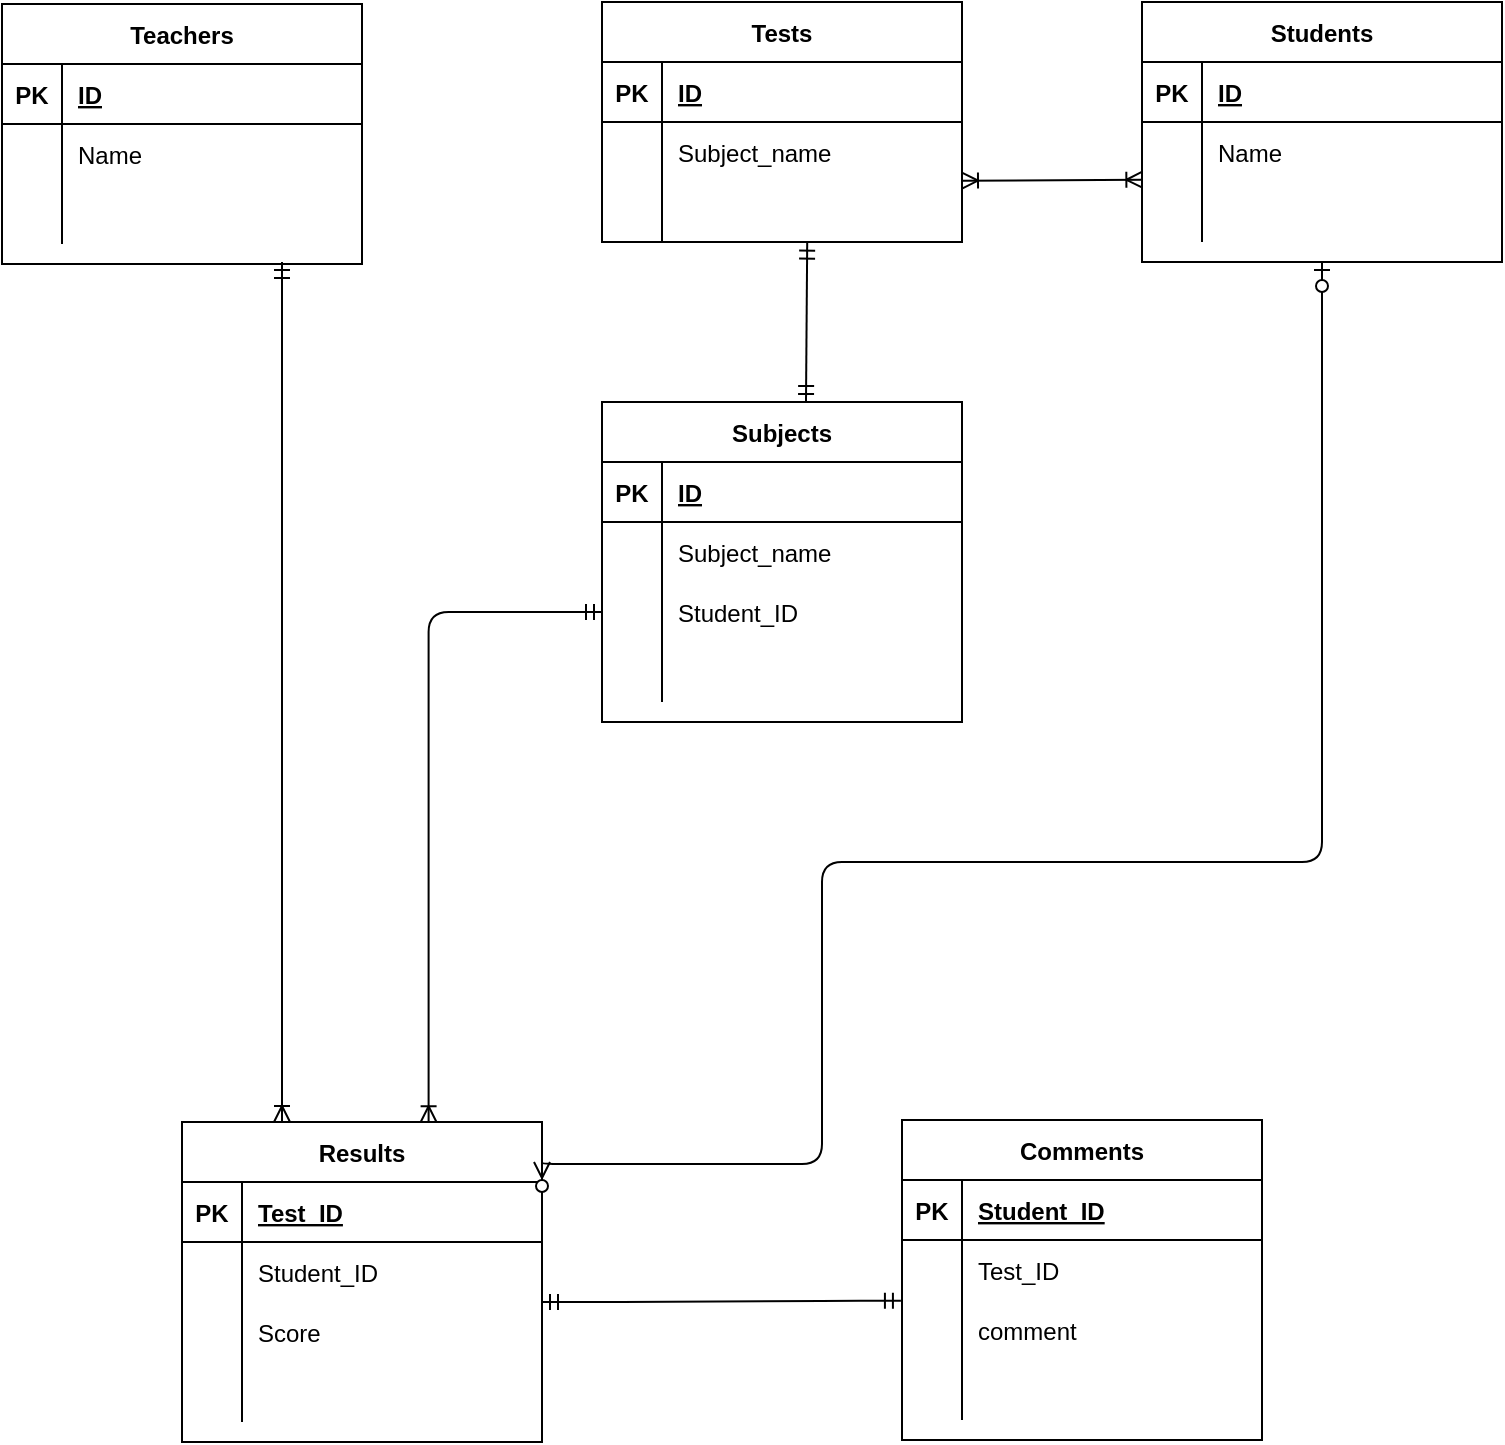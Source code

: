 <mxfile><diagram id="ZqOVsqryeAVrRi4Udezm" name="ページ1"><mxGraphModel dx="413" dy="227" grid="1" gridSize="10" guides="1" tooltips="1" connect="1" arrows="1" fold="1" page="1" pageScale="1" pageWidth="827" pageHeight="1169" math="0" shadow="0"><root><mxCell id="0"/><mxCell id="1" parent="0"/><mxCell id="41" value="Students" style="shape=table;startSize=30;container=1;collapsible=1;childLayout=tableLayout;fixedRows=1;rowLines=0;fontStyle=1;align=center;resizeLast=1;" vertex="1" parent="1"><mxGeometry x="630" y="80" width="180" height="130" as="geometry"/></mxCell><mxCell id="42" value="" style="shape=partialRectangle;collapsible=0;dropTarget=0;pointerEvents=0;fillColor=none;top=0;left=0;bottom=1;right=0;points=[[0,0.5],[1,0.5]];portConstraint=eastwest;" vertex="1" parent="41"><mxGeometry y="30" width="180" height="30" as="geometry"/></mxCell><mxCell id="43" value="PK" style="shape=partialRectangle;connectable=0;fillColor=none;top=0;left=0;bottom=0;right=0;fontStyle=1;overflow=hidden;" vertex="1" parent="42"><mxGeometry width="30" height="30" as="geometry"/></mxCell><mxCell id="44" value="ID" style="shape=partialRectangle;connectable=0;fillColor=none;top=0;left=0;bottom=0;right=0;align=left;spacingLeft=6;fontStyle=5;overflow=hidden;" vertex="1" parent="42"><mxGeometry x="30" width="150" height="30" as="geometry"/></mxCell><mxCell id="45" value="" style="shape=partialRectangle;collapsible=0;dropTarget=0;pointerEvents=0;fillColor=none;top=0;left=0;bottom=0;right=0;points=[[0,0.5],[1,0.5]];portConstraint=eastwest;" vertex="1" parent="41"><mxGeometry y="60" width="180" height="30" as="geometry"/></mxCell><mxCell id="46" value="" style="shape=partialRectangle;connectable=0;fillColor=none;top=0;left=0;bottom=0;right=0;editable=1;overflow=hidden;" vertex="1" parent="45"><mxGeometry width="30" height="30" as="geometry"/></mxCell><mxCell id="47" value="Name" style="shape=partialRectangle;connectable=0;fillColor=none;top=0;left=0;bottom=0;right=0;align=left;spacingLeft=6;overflow=hidden;" vertex="1" parent="45"><mxGeometry x="30" width="150" height="30" as="geometry"/></mxCell><mxCell id="48" value="" style="shape=partialRectangle;collapsible=0;dropTarget=0;pointerEvents=0;fillColor=none;top=0;left=0;bottom=0;right=0;points=[[0,0.5],[1,0.5]];portConstraint=eastwest;" vertex="1" parent="41"><mxGeometry y="90" width="180" height="30" as="geometry"/></mxCell><mxCell id="49" value="" style="shape=partialRectangle;connectable=0;fillColor=none;top=0;left=0;bottom=0;right=0;editable=1;overflow=hidden;" vertex="1" parent="48"><mxGeometry width="30" height="30" as="geometry"/></mxCell><mxCell id="50" value="" style="shape=partialRectangle;connectable=0;fillColor=none;top=0;left=0;bottom=0;right=0;align=left;spacingLeft=6;overflow=hidden;" vertex="1" parent="48"><mxGeometry x="30" width="150" height="30" as="geometry"/></mxCell><mxCell id="54" value="Tests" style="shape=table;startSize=30;container=1;collapsible=1;childLayout=tableLayout;fixedRows=1;rowLines=0;fontStyle=1;align=center;resizeLast=1;" vertex="1" parent="1"><mxGeometry x="360" y="80" width="180" height="120" as="geometry"/></mxCell><mxCell id="55" value="" style="shape=partialRectangle;collapsible=0;dropTarget=0;pointerEvents=0;fillColor=none;top=0;left=0;bottom=1;right=0;points=[[0,0.5],[1,0.5]];portConstraint=eastwest;" vertex="1" parent="54"><mxGeometry y="30" width="180" height="30" as="geometry"/></mxCell><mxCell id="56" value="PK" style="shape=partialRectangle;connectable=0;fillColor=none;top=0;left=0;bottom=0;right=0;fontStyle=1;overflow=hidden;" vertex="1" parent="55"><mxGeometry width="30" height="30" as="geometry"/></mxCell><mxCell id="57" value="ID" style="shape=partialRectangle;connectable=0;fillColor=none;top=0;left=0;bottom=0;right=0;align=left;spacingLeft=6;fontStyle=5;overflow=hidden;" vertex="1" parent="55"><mxGeometry x="30" width="150" height="30" as="geometry"/></mxCell><mxCell id="58" value="" style="shape=partialRectangle;collapsible=0;dropTarget=0;pointerEvents=0;fillColor=none;top=0;left=0;bottom=0;right=0;points=[[0,0.5],[1,0.5]];portConstraint=eastwest;" vertex="1" parent="54"><mxGeometry y="60" width="180" height="30" as="geometry"/></mxCell><mxCell id="59" value="" style="shape=partialRectangle;connectable=0;fillColor=none;top=0;left=0;bottom=0;right=0;editable=1;overflow=hidden;" vertex="1" parent="58"><mxGeometry width="30" height="30" as="geometry"/></mxCell><mxCell id="60" value="Subject_name" style="shape=partialRectangle;connectable=0;fillColor=none;top=0;left=0;bottom=0;right=0;align=left;spacingLeft=6;overflow=hidden;" vertex="1" parent="58"><mxGeometry x="30" width="150" height="30" as="geometry"/></mxCell><mxCell id="61" value="" style="shape=partialRectangle;collapsible=0;dropTarget=0;pointerEvents=0;fillColor=none;top=0;left=0;bottom=0;right=0;points=[[0,0.5],[1,0.5]];portConstraint=eastwest;" vertex="1" parent="54"><mxGeometry y="90" width="180" height="30" as="geometry"/></mxCell><mxCell id="62" value="" style="shape=partialRectangle;connectable=0;fillColor=none;top=0;left=0;bottom=0;right=0;editable=1;overflow=hidden;" vertex="1" parent="61"><mxGeometry width="30" height="30" as="geometry"/></mxCell><mxCell id="63" value="" style="shape=partialRectangle;connectable=0;fillColor=none;top=0;left=0;bottom=0;right=0;align=left;spacingLeft=6;overflow=hidden;" vertex="1" parent="61"><mxGeometry x="30" width="150" height="30" as="geometry"/></mxCell><mxCell id="67" value="Teachers" style="shape=table;startSize=30;container=1;collapsible=1;childLayout=tableLayout;fixedRows=1;rowLines=0;fontStyle=1;align=center;resizeLast=1;" vertex="1" parent="1"><mxGeometry x="60" y="81" width="180" height="130" as="geometry"/></mxCell><mxCell id="68" value="" style="shape=partialRectangle;collapsible=0;dropTarget=0;pointerEvents=0;fillColor=none;top=0;left=0;bottom=1;right=0;points=[[0,0.5],[1,0.5]];portConstraint=eastwest;" vertex="1" parent="67"><mxGeometry y="30" width="180" height="30" as="geometry"/></mxCell><mxCell id="69" value="PK" style="shape=partialRectangle;connectable=0;fillColor=none;top=0;left=0;bottom=0;right=0;fontStyle=1;overflow=hidden;" vertex="1" parent="68"><mxGeometry width="30" height="30" as="geometry"/></mxCell><mxCell id="70" value="ID" style="shape=partialRectangle;connectable=0;fillColor=none;top=0;left=0;bottom=0;right=0;align=left;spacingLeft=6;fontStyle=5;overflow=hidden;" vertex="1" parent="68"><mxGeometry x="30" width="150" height="30" as="geometry"/></mxCell><mxCell id="71" value="" style="shape=partialRectangle;collapsible=0;dropTarget=0;pointerEvents=0;fillColor=none;top=0;left=0;bottom=0;right=0;points=[[0,0.5],[1,0.5]];portConstraint=eastwest;" vertex="1" parent="67"><mxGeometry y="60" width="180" height="30" as="geometry"/></mxCell><mxCell id="72" value="" style="shape=partialRectangle;connectable=0;fillColor=none;top=0;left=0;bottom=0;right=0;editable=1;overflow=hidden;" vertex="1" parent="71"><mxGeometry width="30" height="30" as="geometry"/></mxCell><mxCell id="73" value="Name" style="shape=partialRectangle;connectable=0;fillColor=none;top=0;left=0;bottom=0;right=0;align=left;spacingLeft=6;overflow=hidden;" vertex="1" parent="71"><mxGeometry x="30" width="150" height="30" as="geometry"/></mxCell><mxCell id="77" value="" style="shape=partialRectangle;collapsible=0;dropTarget=0;pointerEvents=0;fillColor=none;top=0;left=0;bottom=0;right=0;points=[[0,0.5],[1,0.5]];portConstraint=eastwest;" vertex="1" parent="67"><mxGeometry y="90" width="180" height="30" as="geometry"/></mxCell><mxCell id="78" value="" style="shape=partialRectangle;connectable=0;fillColor=none;top=0;left=0;bottom=0;right=0;editable=1;overflow=hidden;" vertex="1" parent="77"><mxGeometry width="30" height="30" as="geometry"/></mxCell><mxCell id="79" value="" style="shape=partialRectangle;connectable=0;fillColor=none;top=0;left=0;bottom=0;right=0;align=left;spacingLeft=6;overflow=hidden;" vertex="1" parent="77"><mxGeometry x="30" width="150" height="30" as="geometry"/></mxCell><mxCell id="80" value="Results" style="shape=table;startSize=30;container=1;collapsible=1;childLayout=tableLayout;fixedRows=1;rowLines=0;fontStyle=1;align=center;resizeLast=1;" vertex="1" parent="1"><mxGeometry x="150" y="640" width="180" height="160" as="geometry"/></mxCell><mxCell id="81" value="" style="shape=partialRectangle;collapsible=0;dropTarget=0;pointerEvents=0;fillColor=none;top=0;left=0;bottom=1;right=0;points=[[0,0.5],[1,0.5]];portConstraint=eastwest;" vertex="1" parent="80"><mxGeometry y="30" width="180" height="30" as="geometry"/></mxCell><mxCell id="82" value="PK" style="shape=partialRectangle;connectable=0;fillColor=none;top=0;left=0;bottom=0;right=0;fontStyle=1;overflow=hidden;" vertex="1" parent="81"><mxGeometry width="30" height="30" as="geometry"/></mxCell><mxCell id="83" value="Test_ID" style="shape=partialRectangle;connectable=0;fillColor=none;top=0;left=0;bottom=0;right=0;align=left;spacingLeft=6;fontStyle=5;overflow=hidden;" vertex="1" parent="81"><mxGeometry x="30" width="150" height="30" as="geometry"/></mxCell><mxCell id="84" value="" style="shape=partialRectangle;collapsible=0;dropTarget=0;pointerEvents=0;fillColor=none;top=0;left=0;bottom=0;right=0;points=[[0,0.5],[1,0.5]];portConstraint=eastwest;" vertex="1" parent="80"><mxGeometry y="60" width="180" height="30" as="geometry"/></mxCell><mxCell id="85" value="" style="shape=partialRectangle;connectable=0;fillColor=none;top=0;left=0;bottom=0;right=0;editable=1;overflow=hidden;" vertex="1" parent="84"><mxGeometry width="30" height="30" as="geometry"/></mxCell><mxCell id="86" value="Student_ID" style="shape=partialRectangle;connectable=0;fillColor=none;top=0;left=0;bottom=0;right=0;align=left;spacingLeft=6;overflow=hidden;" vertex="1" parent="84"><mxGeometry x="30" width="150" height="30" as="geometry"/></mxCell><mxCell id="87" value="" style="shape=partialRectangle;collapsible=0;dropTarget=0;pointerEvents=0;fillColor=none;top=0;left=0;bottom=0;right=0;points=[[0,0.5],[1,0.5]];portConstraint=eastwest;" vertex="1" parent="80"><mxGeometry y="90" width="180" height="30" as="geometry"/></mxCell><mxCell id="88" value="" style="shape=partialRectangle;connectable=0;fillColor=none;top=0;left=0;bottom=0;right=0;editable=1;overflow=hidden;" vertex="1" parent="87"><mxGeometry width="30" height="30" as="geometry"/></mxCell><mxCell id="89" value="Score" style="shape=partialRectangle;connectable=0;fillColor=none;top=0;left=0;bottom=0;right=0;align=left;spacingLeft=6;overflow=hidden;" vertex="1" parent="87"><mxGeometry x="30" width="150" height="30" as="geometry"/></mxCell><mxCell id="90" value="" style="shape=partialRectangle;collapsible=0;dropTarget=0;pointerEvents=0;fillColor=none;top=0;left=0;bottom=0;right=0;points=[[0,0.5],[1,0.5]];portConstraint=eastwest;" vertex="1" parent="80"><mxGeometry y="120" width="180" height="30" as="geometry"/></mxCell><mxCell id="91" value="" style="shape=partialRectangle;connectable=0;fillColor=none;top=0;left=0;bottom=0;right=0;editable=1;overflow=hidden;" vertex="1" parent="90"><mxGeometry width="30" height="30" as="geometry"/></mxCell><mxCell id="92" value="" style="shape=partialRectangle;connectable=0;fillColor=none;top=0;left=0;bottom=0;right=0;align=left;spacingLeft=6;overflow=hidden;" vertex="1" parent="90"><mxGeometry x="30" width="150" height="30" as="geometry"/></mxCell><mxCell id="93" value="Comments" style="shape=table;startSize=30;container=1;collapsible=1;childLayout=tableLayout;fixedRows=1;rowLines=0;fontStyle=1;align=center;resizeLast=1;" vertex="1" parent="1"><mxGeometry x="510" y="639" width="180" height="160" as="geometry"/></mxCell><mxCell id="94" value="" style="shape=partialRectangle;collapsible=0;dropTarget=0;pointerEvents=0;fillColor=none;top=0;left=0;bottom=1;right=0;points=[[0,0.5],[1,0.5]];portConstraint=eastwest;" vertex="1" parent="93"><mxGeometry y="30" width="180" height="30" as="geometry"/></mxCell><mxCell id="95" value="PK" style="shape=partialRectangle;connectable=0;fillColor=none;top=0;left=0;bottom=0;right=0;fontStyle=1;overflow=hidden;" vertex="1" parent="94"><mxGeometry width="30" height="30" as="geometry"/></mxCell><mxCell id="96" value="Student_ID" style="shape=partialRectangle;connectable=0;fillColor=none;top=0;left=0;bottom=0;right=0;align=left;spacingLeft=6;fontStyle=5;overflow=hidden;" vertex="1" parent="94"><mxGeometry x="30" width="150" height="30" as="geometry"/></mxCell><mxCell id="97" value="" style="shape=partialRectangle;collapsible=0;dropTarget=0;pointerEvents=0;fillColor=none;top=0;left=0;bottom=0;right=0;points=[[0,0.5],[1,0.5]];portConstraint=eastwest;" vertex="1" parent="93"><mxGeometry y="60" width="180" height="30" as="geometry"/></mxCell><mxCell id="98" value="" style="shape=partialRectangle;connectable=0;fillColor=none;top=0;left=0;bottom=0;right=0;editable=1;overflow=hidden;" vertex="1" parent="97"><mxGeometry width="30" height="30" as="geometry"/></mxCell><mxCell id="99" value="Test_ID" style="shape=partialRectangle;connectable=0;fillColor=none;top=0;left=0;bottom=0;right=0;align=left;spacingLeft=6;overflow=hidden;" vertex="1" parent="97"><mxGeometry x="30" width="150" height="30" as="geometry"/></mxCell><mxCell id="100" value="" style="shape=partialRectangle;collapsible=0;dropTarget=0;pointerEvents=0;fillColor=none;top=0;left=0;bottom=0;right=0;points=[[0,0.5],[1,0.5]];portConstraint=eastwest;" vertex="1" parent="93"><mxGeometry y="90" width="180" height="30" as="geometry"/></mxCell><mxCell id="101" value="" style="shape=partialRectangle;connectable=0;fillColor=none;top=0;left=0;bottom=0;right=0;editable=1;overflow=hidden;" vertex="1" parent="100"><mxGeometry width="30" height="30" as="geometry"/></mxCell><mxCell id="102" value="comment" style="shape=partialRectangle;connectable=0;fillColor=none;top=0;left=0;bottom=0;right=0;align=left;spacingLeft=6;overflow=hidden;" vertex="1" parent="100"><mxGeometry x="30" width="150" height="30" as="geometry"/></mxCell><mxCell id="103" value="" style="shape=partialRectangle;collapsible=0;dropTarget=0;pointerEvents=0;fillColor=none;top=0;left=0;bottom=0;right=0;points=[[0,0.5],[1,0.5]];portConstraint=eastwest;" vertex="1" parent="93"><mxGeometry y="120" width="180" height="30" as="geometry"/></mxCell><mxCell id="104" value="" style="shape=partialRectangle;connectable=0;fillColor=none;top=0;left=0;bottom=0;right=0;editable=1;overflow=hidden;" vertex="1" parent="103"><mxGeometry width="30" height="30" as="geometry"/></mxCell><mxCell id="105" value="" style="shape=partialRectangle;connectable=0;fillColor=none;top=0;left=0;bottom=0;right=0;align=left;spacingLeft=6;overflow=hidden;" vertex="1" parent="103"><mxGeometry x="30" width="150" height="30" as="geometry"/></mxCell><mxCell id="106" value="Subjects" style="shape=table;startSize=30;container=1;collapsible=1;childLayout=tableLayout;fixedRows=1;rowLines=0;fontStyle=1;align=center;resizeLast=1;" vertex="1" parent="1"><mxGeometry x="360" y="280" width="180" height="160" as="geometry"/></mxCell><mxCell id="107" value="" style="shape=partialRectangle;collapsible=0;dropTarget=0;pointerEvents=0;fillColor=none;top=0;left=0;bottom=1;right=0;points=[[0,0.5],[1,0.5]];portConstraint=eastwest;" vertex="1" parent="106"><mxGeometry y="30" width="180" height="30" as="geometry"/></mxCell><mxCell id="108" value="PK" style="shape=partialRectangle;connectable=0;fillColor=none;top=0;left=0;bottom=0;right=0;fontStyle=1;overflow=hidden;" vertex="1" parent="107"><mxGeometry width="30" height="30" as="geometry"/></mxCell><mxCell id="109" value="ID" style="shape=partialRectangle;connectable=0;fillColor=none;top=0;left=0;bottom=0;right=0;align=left;spacingLeft=6;fontStyle=5;overflow=hidden;" vertex="1" parent="107"><mxGeometry x="30" width="150" height="30" as="geometry"/></mxCell><mxCell id="110" value="" style="shape=partialRectangle;collapsible=0;dropTarget=0;pointerEvents=0;fillColor=none;top=0;left=0;bottom=0;right=0;points=[[0,0.5],[1,0.5]];portConstraint=eastwest;" vertex="1" parent="106"><mxGeometry y="60" width="180" height="30" as="geometry"/></mxCell><mxCell id="111" value="" style="shape=partialRectangle;connectable=0;fillColor=none;top=0;left=0;bottom=0;right=0;editable=1;overflow=hidden;" vertex="1" parent="110"><mxGeometry width="30" height="30" as="geometry"/></mxCell><mxCell id="112" value="Subject_name" style="shape=partialRectangle;connectable=0;fillColor=none;top=0;left=0;bottom=0;right=0;align=left;spacingLeft=6;overflow=hidden;" vertex="1" parent="110"><mxGeometry x="30" width="150" height="30" as="geometry"/></mxCell><mxCell id="113" value="" style="shape=partialRectangle;collapsible=0;dropTarget=0;pointerEvents=0;fillColor=none;top=0;left=0;bottom=0;right=0;points=[[0,0.5],[1,0.5]];portConstraint=eastwest;" vertex="1" parent="106"><mxGeometry y="90" width="180" height="30" as="geometry"/></mxCell><mxCell id="114" value="" style="shape=partialRectangle;connectable=0;fillColor=none;top=0;left=0;bottom=0;right=0;editable=1;overflow=hidden;" vertex="1" parent="113"><mxGeometry width="30" height="30" as="geometry"/></mxCell><mxCell id="115" value="Student_ID" style="shape=partialRectangle;connectable=0;fillColor=none;top=0;left=0;bottom=0;right=0;align=left;spacingLeft=6;overflow=hidden;" vertex="1" parent="113"><mxGeometry x="30" width="150" height="30" as="geometry"/></mxCell><mxCell id="116" value="" style="shape=partialRectangle;collapsible=0;dropTarget=0;pointerEvents=0;fillColor=none;top=0;left=0;bottom=0;right=0;points=[[0,0.5],[1,0.5]];portConstraint=eastwest;" vertex="1" parent="106"><mxGeometry y="120" width="180" height="30" as="geometry"/></mxCell><mxCell id="117" value="" style="shape=partialRectangle;connectable=0;fillColor=none;top=0;left=0;bottom=0;right=0;editable=1;overflow=hidden;" vertex="1" parent="116"><mxGeometry width="30" height="30" as="geometry"/></mxCell><mxCell id="118" value="" style="shape=partialRectangle;connectable=0;fillColor=none;top=0;left=0;bottom=0;right=0;align=left;spacingLeft=6;overflow=hidden;" vertex="1" parent="116"><mxGeometry x="30" width="150" height="30" as="geometry"/></mxCell><mxCell id="119" value="" style="edgeStyle=entityRelationEdgeStyle;fontSize=12;html=1;endArrow=ERmandOne;startArrow=ERmandOne;entryX=-0.003;entryY=0.013;entryDx=0;entryDy=0;entryPerimeter=0;" edge="1" parent="1" target="100"><mxGeometry width="100" height="100" relative="1" as="geometry"><mxPoint x="330" y="730" as="sourcePoint"/><mxPoint x="430" y="630" as="targetPoint"/></mxGeometry></mxCell><mxCell id="121" value="" style="fontSize=12;html=1;endArrow=ERoneToMany;startArrow=ERmandOne;" edge="1" parent="1"><mxGeometry width="100" height="100" relative="1" as="geometry"><mxPoint x="200" y="210" as="sourcePoint"/><mxPoint x="200" y="640" as="targetPoint"/><Array as="points"/></mxGeometry></mxCell><mxCell id="122" value="" style="edgeStyle=orthogonalEdgeStyle;fontSize=12;html=1;endArrow=ERzeroToMany;startArrow=ERzeroToOne;exitX=0.5;exitY=1;exitDx=0;exitDy=0;" edge="1" parent="1" source="41"><mxGeometry width="100" height="100" relative="1" as="geometry"><mxPoint x="720" y="250" as="sourcePoint"/><mxPoint x="330" y="660" as="targetPoint"/><Array as="points"><mxPoint x="720" y="510"/><mxPoint x="470" y="510"/><mxPoint x="470" y="661"/></Array></mxGeometry></mxCell><mxCell id="126" value="" style="fontSize=12;html=1;endArrow=ERoneToMany;startArrow=ERoneToMany;exitX=1;exitY=-0.022;exitDx=0;exitDy=0;exitPerimeter=0;entryX=0.001;entryY=-0.038;entryDx=0;entryDy=0;entryPerimeter=0;" edge="1" parent="1" source="61" target="48"><mxGeometry width="100" height="100" relative="1" as="geometry"><mxPoint x="460" y="220" as="sourcePoint"/><mxPoint x="627" y="169" as="targetPoint"/></mxGeometry></mxCell><mxCell id="127" value="" style="fontSize=12;html=1;endArrow=ERmandOne;startArrow=ERmandOne;entryX=0.57;entryY=1.011;entryDx=0;entryDy=0;entryPerimeter=0;" edge="1" parent="1" target="61"><mxGeometry width="100" height="100" relative="1" as="geometry"><mxPoint x="462" y="280" as="sourcePoint"/><mxPoint x="560" y="180" as="targetPoint"/></mxGeometry></mxCell><mxCell id="131" value="" style="fontSize=12;html=1;endArrow=ERoneToMany;startArrow=ERmandOne;edgeStyle=orthogonalEdgeStyle;exitX=0;exitY=0.5;exitDx=0;exitDy=0;entryX=0.685;entryY=0.001;entryDx=0;entryDy=0;entryPerimeter=0;" edge="1" parent="1" source="113" target="80"><mxGeometry width="100" height="100" relative="1" as="geometry"><mxPoint x="300" y="380" as="sourcePoint"/><mxPoint x="260" y="510" as="targetPoint"/></mxGeometry></mxCell></root></mxGraphModel></diagram></mxfile>